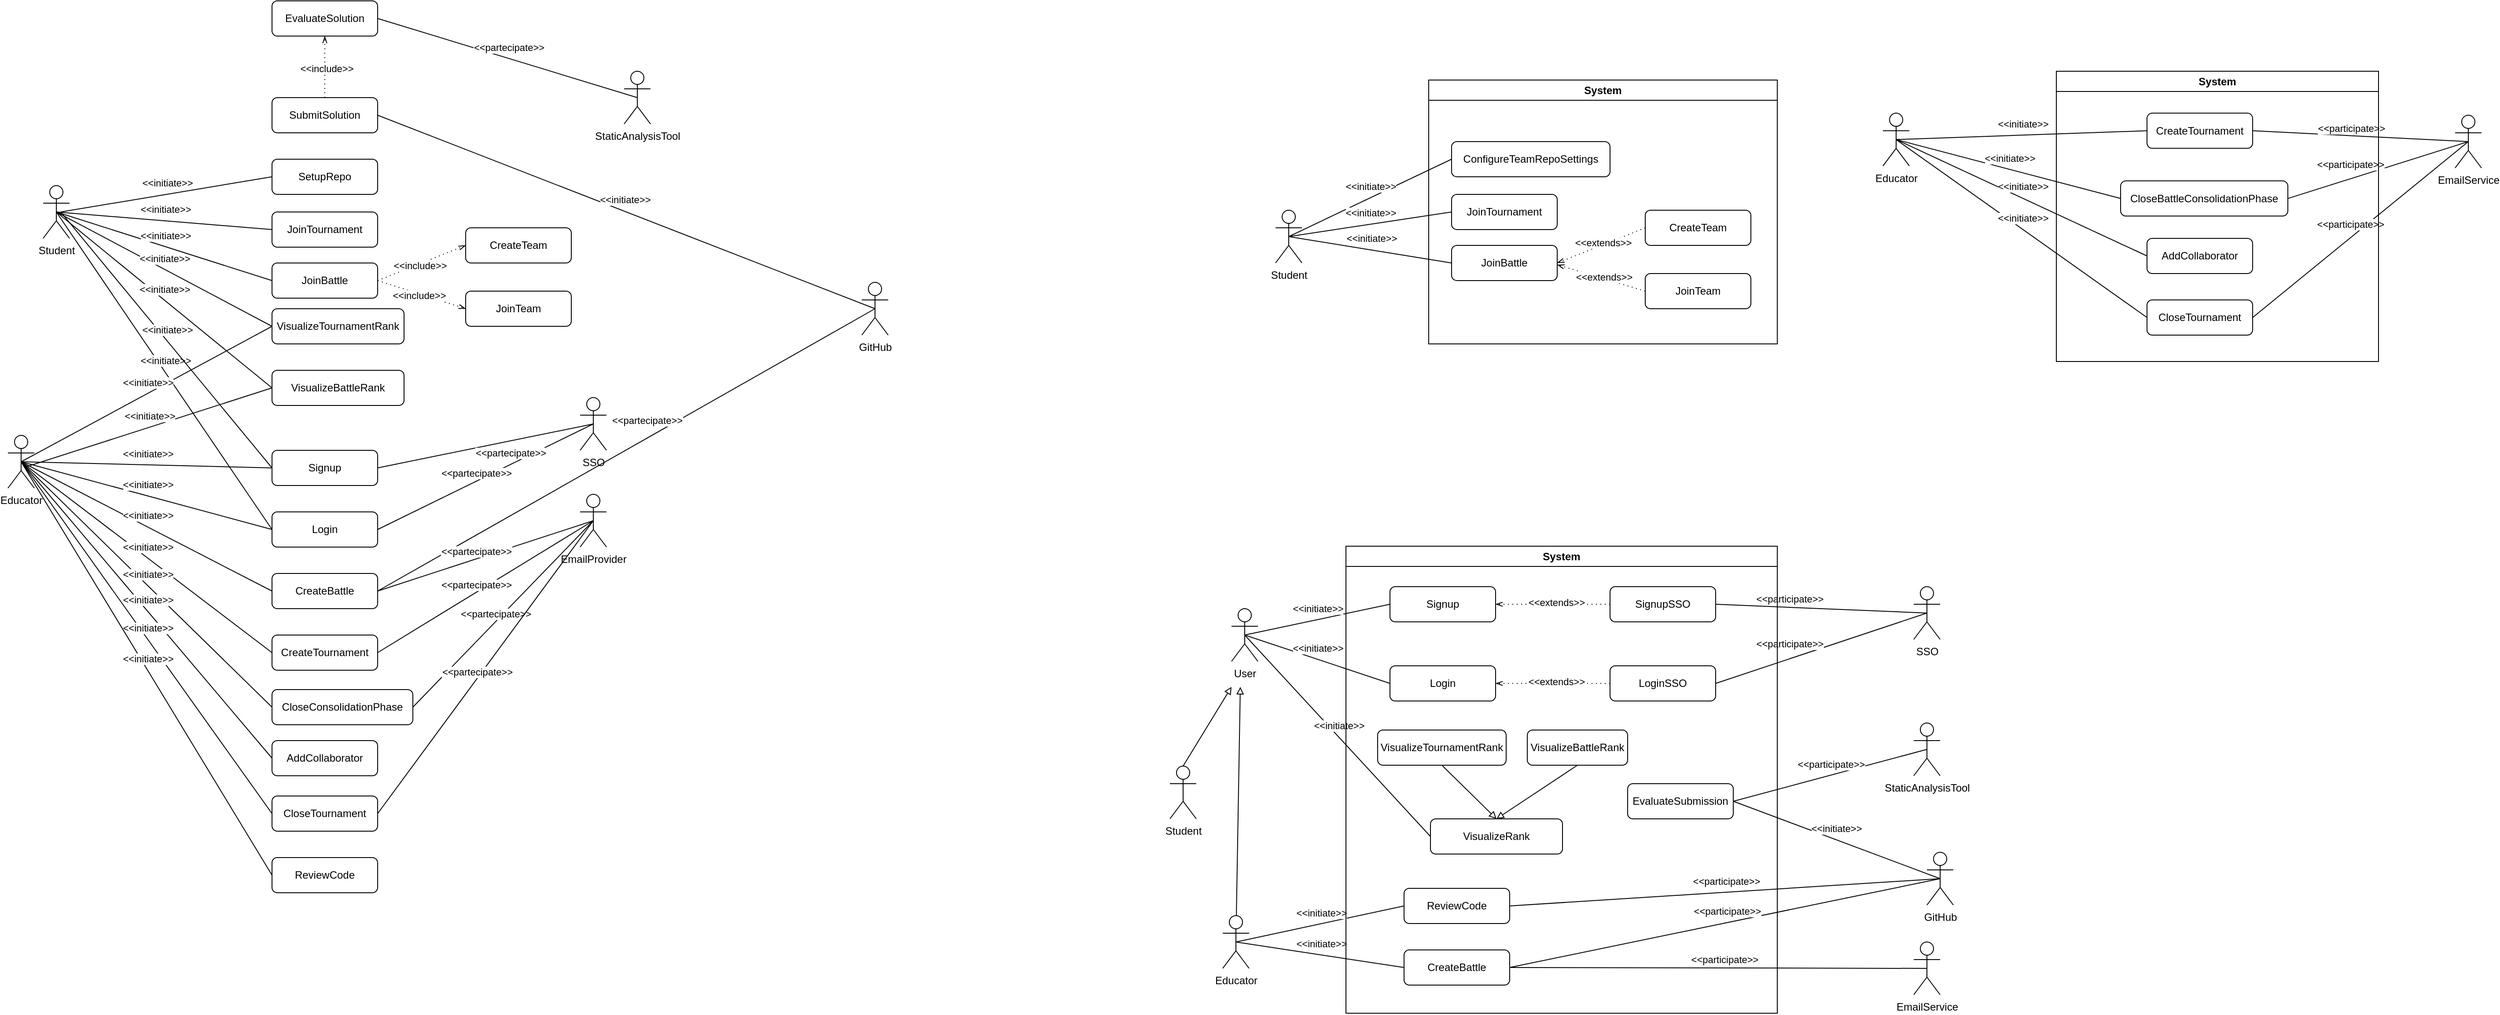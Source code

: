 <mxfile version="22.0.3" type="device">
  <diagram name="Pagina-1" id="O6z_qQVsr-AhyW7QLf9T">
    <mxGraphModel dx="1449" dy="769" grid="1" gridSize="10" guides="1" tooltips="1" connect="1" arrows="1" fold="1" page="1" pageScale="1" pageWidth="1654" pageHeight="2336" math="0" shadow="0">
      <root>
        <mxCell id="0" />
        <mxCell id="1" parent="0" />
        <mxCell id="rVPL7PVAZbZfCyDNaHfz-1" value="StaticAnalysisTool" style="shape=umlActor;verticalLabelPosition=bottom;verticalAlign=top;html=1;outlineConnect=0;" parent="1" vertex="1">
          <mxGeometry x="840" y="250" width="30" height="60" as="geometry" />
        </mxCell>
        <mxCell id="rVPL7PVAZbZfCyDNaHfz-2" value="Student" style="shape=umlActor;verticalLabelPosition=bottom;verticalAlign=top;html=1;outlineConnect=0;" parent="1" vertex="1">
          <mxGeometry x="180" y="380" width="30" height="60" as="geometry" />
        </mxCell>
        <mxCell id="rVPL7PVAZbZfCyDNaHfz-3" value="Educator" style="shape=umlActor;verticalLabelPosition=bottom;verticalAlign=top;html=1;outlineConnect=0;" parent="1" vertex="1">
          <mxGeometry x="140" y="664" width="30" height="60" as="geometry" />
        </mxCell>
        <mxCell id="rVPL7PVAZbZfCyDNaHfz-4" value="SSO" style="shape=umlActor;verticalLabelPosition=bottom;verticalAlign=top;html=1;outlineConnect=0;" parent="1" vertex="1">
          <mxGeometry x="790" y="621" width="30" height="60" as="geometry" />
        </mxCell>
        <mxCell id="rVPL7PVAZbZfCyDNaHfz-6" value="GitHub" style="shape=umlActor;verticalLabelPosition=bottom;verticalAlign=top;html=1;outlineConnect=0;" parent="1" vertex="1">
          <mxGeometry x="1110" y="490" width="30" height="60" as="geometry" />
        </mxCell>
        <mxCell id="rVPL7PVAZbZfCyDNaHfz-9" value="CreateBattle" style="rounded=1;whiteSpace=wrap;html=1;" parent="1" vertex="1">
          <mxGeometry x="440" y="821" width="120" height="40" as="geometry" />
        </mxCell>
        <mxCell id="rVPL7PVAZbZfCyDNaHfz-10" value="CreateTournament" style="rounded=1;whiteSpace=wrap;html=1;" parent="1" vertex="1">
          <mxGeometry x="440" y="891" width="120" height="40" as="geometry" />
        </mxCell>
        <mxCell id="rVPL7PVAZbZfCyDNaHfz-11" value="CloseConsolidationPhase" style="rounded=1;whiteSpace=wrap;html=1;" parent="1" vertex="1">
          <mxGeometry x="440" y="953" width="160" height="40" as="geometry" />
        </mxCell>
        <mxCell id="rVPL7PVAZbZfCyDNaHfz-12" value="CloseTournament" style="rounded=1;whiteSpace=wrap;html=1;" parent="1" vertex="1">
          <mxGeometry x="440" y="1074" width="120" height="40" as="geometry" />
        </mxCell>
        <mxCell id="rVPL7PVAZbZfCyDNaHfz-14" value="Login" style="rounded=1;whiteSpace=wrap;html=1;" parent="1" vertex="1">
          <mxGeometry x="440" y="751" width="120" height="40" as="geometry" />
        </mxCell>
        <mxCell id="rVPL7PVAZbZfCyDNaHfz-15" value="Signup" style="rounded=1;whiteSpace=wrap;html=1;" parent="1" vertex="1">
          <mxGeometry x="440" y="681" width="120" height="40" as="geometry" />
        </mxCell>
        <mxCell id="rVPL7PVAZbZfCyDNaHfz-16" value="SetupRepo" style="rounded=1;whiteSpace=wrap;html=1;" parent="1" vertex="1">
          <mxGeometry x="440" y="350" width="120" height="40" as="geometry" />
        </mxCell>
        <mxCell id="rVPL7PVAZbZfCyDNaHfz-17" value="ReviewCode" style="rounded=1;whiteSpace=wrap;html=1;" parent="1" vertex="1">
          <mxGeometry x="440" y="1144" width="120" height="40" as="geometry" />
        </mxCell>
        <mxCell id="rVPL7PVAZbZfCyDNaHfz-18" value="SubmitSolution" style="rounded=1;whiteSpace=wrap;html=1;" parent="1" vertex="1">
          <mxGeometry x="440" y="280" width="120" height="40" as="geometry" />
        </mxCell>
        <mxCell id="rVPL7PVAZbZfCyDNaHfz-19" value="VisualizeTournamentRank" style="rounded=1;whiteSpace=wrap;html=1;" parent="1" vertex="1">
          <mxGeometry x="440" y="520" width="150" height="40" as="geometry" />
        </mxCell>
        <mxCell id="rVPL7PVAZbZfCyDNaHfz-20" value="EvaluateSolution" style="rounded=1;whiteSpace=wrap;html=1;" parent="1" vertex="1">
          <mxGeometry x="440" y="170" width="120" height="40" as="geometry" />
        </mxCell>
        <mxCell id="rVPL7PVAZbZfCyDNaHfz-21" value="AddCollaborator" style="rounded=1;whiteSpace=wrap;html=1;" parent="1" vertex="1">
          <mxGeometry x="440" y="1011" width="120" height="40" as="geometry" />
        </mxCell>
        <mxCell id="rVPL7PVAZbZfCyDNaHfz-22" value="JoinTournament" style="rounded=1;whiteSpace=wrap;html=1;" parent="1" vertex="1">
          <mxGeometry x="440" y="410" width="120" height="40" as="geometry" />
        </mxCell>
        <mxCell id="rVPL7PVAZbZfCyDNaHfz-23" value="JoinBattle" style="rounded=1;whiteSpace=wrap;html=1;" parent="1" vertex="1">
          <mxGeometry x="440" y="468" width="120" height="40" as="geometry" />
        </mxCell>
        <mxCell id="rVPL7PVAZbZfCyDNaHfz-34" value="" style="fontSize=12;html=1;endFill=0;startFill=0;endSize=6;startSize=6;dashed=1;dashPattern=1 4;endArrow=openThin;startArrow=none;rounded=0;entryX=0.5;entryY=1;entryDx=0;entryDy=0;exitX=0.5;exitY=0;exitDx=0;exitDy=0;" parent="1" source="rVPL7PVAZbZfCyDNaHfz-18" target="rVPL7PVAZbZfCyDNaHfz-20" edge="1">
          <mxGeometry width="160" relative="1" as="geometry">
            <mxPoint x="680" y="410" as="sourcePoint" />
            <mxPoint x="910" y="451" as="targetPoint" />
          </mxGeometry>
        </mxCell>
        <mxCell id="rVPL7PVAZbZfCyDNaHfz-79" value="&amp;lt;&amp;lt;include&amp;gt;&amp;gt;" style="edgeLabel;html=1;align=center;verticalAlign=middle;resizable=0;points=[];" parent="rVPL7PVAZbZfCyDNaHfz-34" vertex="1" connectable="0">
          <mxGeometry x="-0.053" y="-2" relative="1" as="geometry">
            <mxPoint as="offset" />
          </mxGeometry>
        </mxCell>
        <mxCell id="rVPL7PVAZbZfCyDNaHfz-36" value="" style="endArrow=none;html=1;rounded=0;exitX=1;exitY=0.5;exitDx=0;exitDy=0;entryX=0.5;entryY=0.5;entryDx=0;entryDy=0;entryPerimeter=0;" parent="1" source="rVPL7PVAZbZfCyDNaHfz-14" target="rVPL7PVAZbZfCyDNaHfz-4" edge="1">
          <mxGeometry width="50" height="50" relative="1" as="geometry">
            <mxPoint x="740" y="730" as="sourcePoint" />
            <mxPoint x="790" y="680" as="targetPoint" />
          </mxGeometry>
        </mxCell>
        <mxCell id="rVPL7PVAZbZfCyDNaHfz-38" value="&amp;lt;&amp;lt;partecipate&amp;gt;&amp;gt;" style="edgeLabel;html=1;align=center;verticalAlign=middle;resizable=0;points=[];" parent="rVPL7PVAZbZfCyDNaHfz-36" vertex="1" connectable="0">
          <mxGeometry x="-0.087" y="-1" relative="1" as="geometry">
            <mxPoint y="-10" as="offset" />
          </mxGeometry>
        </mxCell>
        <mxCell id="rVPL7PVAZbZfCyDNaHfz-40" value="" style="endArrow=none;html=1;rounded=0;exitX=0.5;exitY=0.5;exitDx=0;exitDy=0;exitPerimeter=0;entryX=0;entryY=0.5;entryDx=0;entryDy=0;" parent="1" source="rVPL7PVAZbZfCyDNaHfz-3" target="rVPL7PVAZbZfCyDNaHfz-14" edge="1">
          <mxGeometry width="50" height="50" relative="1" as="geometry">
            <mxPoint x="420" y="620" as="sourcePoint" />
            <mxPoint x="470" y="570" as="targetPoint" />
          </mxGeometry>
        </mxCell>
        <mxCell id="rVPL7PVAZbZfCyDNaHfz-41" value="&amp;lt;&amp;lt;initiate&amp;gt;&amp;gt;" style="edgeLabel;html=1;align=center;verticalAlign=middle;resizable=0;points=[];" parent="rVPL7PVAZbZfCyDNaHfz-40" vertex="1" connectable="0">
          <mxGeometry x="0.007" relative="1" as="geometry">
            <mxPoint y="-13" as="offset" />
          </mxGeometry>
        </mxCell>
        <mxCell id="rVPL7PVAZbZfCyDNaHfz-42" value="" style="endArrow=none;html=1;rounded=0;exitX=0.5;exitY=0.5;exitDx=0;exitDy=0;exitPerimeter=0;entryX=0;entryY=0.5;entryDx=0;entryDy=0;" parent="1" source="rVPL7PVAZbZfCyDNaHfz-2" target="rVPL7PVAZbZfCyDNaHfz-14" edge="1">
          <mxGeometry width="50" height="50" relative="1" as="geometry">
            <mxPoint x="205" y="600" as="sourcePoint" />
            <mxPoint x="450" y="634" as="targetPoint" />
          </mxGeometry>
        </mxCell>
        <mxCell id="rVPL7PVAZbZfCyDNaHfz-43" value="&amp;lt;&amp;lt;initiate&amp;gt;&amp;gt;" style="edgeLabel;html=1;align=center;verticalAlign=middle;resizable=0;points=[];" parent="rVPL7PVAZbZfCyDNaHfz-42" vertex="1" connectable="0">
          <mxGeometry x="0.007" relative="1" as="geometry">
            <mxPoint y="-13" as="offset" />
          </mxGeometry>
        </mxCell>
        <mxCell id="rVPL7PVAZbZfCyDNaHfz-44" value="" style="endArrow=none;html=1;rounded=0;entryX=0;entryY=0.5;entryDx=0;entryDy=0;" parent="1" target="rVPL7PVAZbZfCyDNaHfz-15" edge="1">
          <mxGeometry width="50" height="50" relative="1" as="geometry">
            <mxPoint x="200" y="410" as="sourcePoint" />
            <mxPoint x="585" y="454" as="targetPoint" />
          </mxGeometry>
        </mxCell>
        <mxCell id="rVPL7PVAZbZfCyDNaHfz-45" value="&amp;lt;&amp;lt;initiate&amp;gt;&amp;gt;" style="edgeLabel;html=1;align=center;verticalAlign=middle;resizable=0;points=[];" parent="rVPL7PVAZbZfCyDNaHfz-44" vertex="1" connectable="0">
          <mxGeometry x="0.007" relative="1" as="geometry">
            <mxPoint y="-13" as="offset" />
          </mxGeometry>
        </mxCell>
        <mxCell id="rVPL7PVAZbZfCyDNaHfz-46" value="" style="endArrow=none;html=1;rounded=0;entryX=0;entryY=0.5;entryDx=0;entryDy=0;exitX=0.5;exitY=0.5;exitDx=0;exitDy=0;exitPerimeter=0;" parent="1" source="rVPL7PVAZbZfCyDNaHfz-3" target="rVPL7PVAZbZfCyDNaHfz-15" edge="1">
          <mxGeometry width="50" height="50" relative="1" as="geometry">
            <mxPoint x="310" y="650" as="sourcePoint" />
            <mxPoint x="555" y="684" as="targetPoint" />
          </mxGeometry>
        </mxCell>
        <mxCell id="rVPL7PVAZbZfCyDNaHfz-47" value="&amp;lt;&amp;lt;initiate&amp;gt;&amp;gt;" style="edgeLabel;html=1;align=center;verticalAlign=middle;resizable=0;points=[];" parent="rVPL7PVAZbZfCyDNaHfz-46" vertex="1" connectable="0">
          <mxGeometry x="0.007" relative="1" as="geometry">
            <mxPoint y="-13" as="offset" />
          </mxGeometry>
        </mxCell>
        <mxCell id="rVPL7PVAZbZfCyDNaHfz-48" value="" style="endArrow=none;html=1;rounded=0;exitX=1;exitY=0.5;exitDx=0;exitDy=0;entryX=0.5;entryY=0.5;entryDx=0;entryDy=0;entryPerimeter=0;" parent="1" source="rVPL7PVAZbZfCyDNaHfz-15" target="rVPL7PVAZbZfCyDNaHfz-4" edge="1">
          <mxGeometry width="50" height="50" relative="1" as="geometry">
            <mxPoint x="680" y="660" as="sourcePoint" />
            <mxPoint x="1050" y="660" as="targetPoint" />
          </mxGeometry>
        </mxCell>
        <mxCell id="rVPL7PVAZbZfCyDNaHfz-49" value="&amp;lt;&amp;lt;partecipate&amp;gt;&amp;gt;" style="edgeLabel;html=1;align=center;verticalAlign=middle;resizable=0;points=[];" parent="rVPL7PVAZbZfCyDNaHfz-48" vertex="1" connectable="0">
          <mxGeometry x="-0.087" y="-1" relative="1" as="geometry">
            <mxPoint x="39" y="5" as="offset" />
          </mxGeometry>
        </mxCell>
        <mxCell id="rVPL7PVAZbZfCyDNaHfz-50" value="" style="endArrow=none;html=1;rounded=0;entryX=0;entryY=0.5;entryDx=0;entryDy=0;" parent="1" target="rVPL7PVAZbZfCyDNaHfz-16" edge="1">
          <mxGeometry width="50" height="50" relative="1" as="geometry">
            <mxPoint x="200" y="410" as="sourcePoint" />
            <mxPoint x="520" y="544" as="targetPoint" />
          </mxGeometry>
        </mxCell>
        <mxCell id="rVPL7PVAZbZfCyDNaHfz-51" value="&amp;lt;&amp;lt;initiate&amp;gt;&amp;gt;" style="edgeLabel;html=1;align=center;verticalAlign=middle;resizable=0;points=[];" parent="rVPL7PVAZbZfCyDNaHfz-50" vertex="1" connectable="0">
          <mxGeometry x="0.007" relative="1" as="geometry">
            <mxPoint y="-13" as="offset" />
          </mxGeometry>
        </mxCell>
        <mxCell id="rVPL7PVAZbZfCyDNaHfz-56" value="" style="endArrow=none;html=1;rounded=0;entryX=0;entryY=0.5;entryDx=0;entryDy=0;exitX=0.5;exitY=0.5;exitDx=0;exitDy=0;exitPerimeter=0;" parent="1" source="rVPL7PVAZbZfCyDNaHfz-2" target="rVPL7PVAZbZfCyDNaHfz-19" edge="1">
          <mxGeometry width="50" height="50" relative="1" as="geometry">
            <mxPoint x="260" y="320" as="sourcePoint" />
            <mxPoint x="500" y="280" as="targetPoint" />
          </mxGeometry>
        </mxCell>
        <mxCell id="rVPL7PVAZbZfCyDNaHfz-57" value="&amp;lt;&amp;lt;initiate&amp;gt;&amp;gt;" style="edgeLabel;html=1;align=center;verticalAlign=middle;resizable=0;points=[];" parent="rVPL7PVAZbZfCyDNaHfz-56" vertex="1" connectable="0">
          <mxGeometry x="0.007" relative="1" as="geometry">
            <mxPoint y="-13" as="offset" />
          </mxGeometry>
        </mxCell>
        <mxCell id="rVPL7PVAZbZfCyDNaHfz-58" value="" style="endArrow=none;html=1;rounded=0;entryX=0;entryY=0.5;entryDx=0;entryDy=0;exitX=0.5;exitY=0.5;exitDx=0;exitDy=0;exitPerimeter=0;" parent="1" source="rVPL7PVAZbZfCyDNaHfz-2" target="rVPL7PVAZbZfCyDNaHfz-22" edge="1">
          <mxGeometry width="50" height="50" relative="1" as="geometry">
            <mxPoint x="320" y="430" as="sourcePoint" />
            <mxPoint x="560" y="390" as="targetPoint" />
          </mxGeometry>
        </mxCell>
        <mxCell id="rVPL7PVAZbZfCyDNaHfz-59" value="&amp;lt;&amp;lt;initiate&amp;gt;&amp;gt;" style="edgeLabel;html=1;align=center;verticalAlign=middle;resizable=0;points=[];" parent="rVPL7PVAZbZfCyDNaHfz-58" vertex="1" connectable="0">
          <mxGeometry x="0.007" relative="1" as="geometry">
            <mxPoint y="-13" as="offset" />
          </mxGeometry>
        </mxCell>
        <mxCell id="rVPL7PVAZbZfCyDNaHfz-60" value="" style="endArrow=none;html=1;rounded=0;entryX=0;entryY=0.5;entryDx=0;entryDy=0;exitX=0.5;exitY=0.5;exitDx=0;exitDy=0;exitPerimeter=0;" parent="1" source="rVPL7PVAZbZfCyDNaHfz-2" target="rVPL7PVAZbZfCyDNaHfz-23" edge="1">
          <mxGeometry width="50" height="50" relative="1" as="geometry">
            <mxPoint x="370" y="450" as="sourcePoint" />
            <mxPoint x="610" y="410" as="targetPoint" />
          </mxGeometry>
        </mxCell>
        <mxCell id="rVPL7PVAZbZfCyDNaHfz-61" value="&amp;lt;&amp;lt;initiate&amp;gt;&amp;gt;" style="edgeLabel;html=1;align=center;verticalAlign=middle;resizable=0;points=[];" parent="rVPL7PVAZbZfCyDNaHfz-60" vertex="1" connectable="0">
          <mxGeometry x="0.007" relative="1" as="geometry">
            <mxPoint y="-13" as="offset" />
          </mxGeometry>
        </mxCell>
        <mxCell id="rVPL7PVAZbZfCyDNaHfz-62" value="" style="endArrow=none;html=1;rounded=0;exitX=0.5;exitY=0.5;exitDx=0;exitDy=0;exitPerimeter=0;entryX=0;entryY=0.5;entryDx=0;entryDy=0;" parent="1" source="rVPL7PVAZbZfCyDNaHfz-3" target="rVPL7PVAZbZfCyDNaHfz-9" edge="1">
          <mxGeometry width="50" height="50" relative="1" as="geometry">
            <mxPoint x="270" y="660" as="sourcePoint" />
            <mxPoint x="515" y="694" as="targetPoint" />
          </mxGeometry>
        </mxCell>
        <mxCell id="rVPL7PVAZbZfCyDNaHfz-63" value="&amp;lt;&amp;lt;initiate&amp;gt;&amp;gt;" style="edgeLabel;html=1;align=center;verticalAlign=middle;resizable=0;points=[];" parent="rVPL7PVAZbZfCyDNaHfz-62" vertex="1" connectable="0">
          <mxGeometry x="0.007" relative="1" as="geometry">
            <mxPoint y="-13" as="offset" />
          </mxGeometry>
        </mxCell>
        <mxCell id="rVPL7PVAZbZfCyDNaHfz-64" value="" style="endArrow=none;html=1;rounded=0;exitX=1;exitY=0.5;exitDx=0;exitDy=0;entryX=0.5;entryY=0.5;entryDx=0;entryDy=0;entryPerimeter=0;" parent="1" source="rVPL7PVAZbZfCyDNaHfz-9" target="rVPL7PVAZbZfCyDNaHfz-6" edge="1">
          <mxGeometry width="50" height="50" relative="1" as="geometry">
            <mxPoint x="730" y="360" as="sourcePoint" />
            <mxPoint x="975" y="394" as="targetPoint" />
          </mxGeometry>
        </mxCell>
        <mxCell id="rVPL7PVAZbZfCyDNaHfz-65" value="&amp;lt;&amp;lt;partecipate&amp;gt;&amp;gt;" style="edgeLabel;html=1;align=center;verticalAlign=middle;resizable=0;points=[];" parent="rVPL7PVAZbZfCyDNaHfz-64" vertex="1" connectable="0">
          <mxGeometry x="0.007" relative="1" as="geometry">
            <mxPoint x="21" y="-33" as="offset" />
          </mxGeometry>
        </mxCell>
        <mxCell id="rVPL7PVAZbZfCyDNaHfz-66" value="" style="endArrow=none;html=1;rounded=0;exitX=1;exitY=0.5;exitDx=0;exitDy=0;entryX=0.5;entryY=0.5;entryDx=0;entryDy=0;entryPerimeter=0;" parent="1" source="rVPL7PVAZbZfCyDNaHfz-20" target="rVPL7PVAZbZfCyDNaHfz-1" edge="1">
          <mxGeometry width="50" height="50" relative="1" as="geometry">
            <mxPoint x="790" y="440" as="sourcePoint" />
            <mxPoint x="1035" y="474" as="targetPoint" />
          </mxGeometry>
        </mxCell>
        <mxCell id="rVPL7PVAZbZfCyDNaHfz-67" value="&amp;lt;&amp;lt;partecipate&amp;gt;&amp;gt;" style="edgeLabel;html=1;align=center;verticalAlign=middle;resizable=0;points=[];" parent="rVPL7PVAZbZfCyDNaHfz-66" vertex="1" connectable="0">
          <mxGeometry x="0.007" relative="1" as="geometry">
            <mxPoint y="-13" as="offset" />
          </mxGeometry>
        </mxCell>
        <mxCell id="rVPL7PVAZbZfCyDNaHfz-68" value="" style="endArrow=none;html=1;rounded=0;exitX=0.5;exitY=0.5;exitDx=0;exitDy=0;exitPerimeter=0;entryX=0;entryY=0.5;entryDx=0;entryDy=0;" parent="1" source="rVPL7PVAZbZfCyDNaHfz-3" target="rVPL7PVAZbZfCyDNaHfz-10" edge="1">
          <mxGeometry width="50" height="50" relative="1" as="geometry">
            <mxPoint x="280" y="670" as="sourcePoint" />
            <mxPoint x="525" y="774" as="targetPoint" />
          </mxGeometry>
        </mxCell>
        <mxCell id="rVPL7PVAZbZfCyDNaHfz-69" value="&amp;lt;&amp;lt;initiate&amp;gt;&amp;gt;" style="edgeLabel;html=1;align=center;verticalAlign=middle;resizable=0;points=[];" parent="rVPL7PVAZbZfCyDNaHfz-68" vertex="1" connectable="0">
          <mxGeometry x="0.007" relative="1" as="geometry">
            <mxPoint y="-13" as="offset" />
          </mxGeometry>
        </mxCell>
        <mxCell id="rVPL7PVAZbZfCyDNaHfz-70" value="" style="endArrow=none;html=1;rounded=0;exitX=0.5;exitY=0.5;exitDx=0;exitDy=0;exitPerimeter=0;entryX=0;entryY=0.5;entryDx=0;entryDy=0;" parent="1" source="rVPL7PVAZbZfCyDNaHfz-3" target="rVPL7PVAZbZfCyDNaHfz-11" edge="1">
          <mxGeometry width="50" height="50" relative="1" as="geometry">
            <mxPoint x="320" y="720" as="sourcePoint" />
            <mxPoint x="565" y="894" as="targetPoint" />
          </mxGeometry>
        </mxCell>
        <mxCell id="rVPL7PVAZbZfCyDNaHfz-71" value="&amp;lt;&amp;lt;initiate&amp;gt;&amp;gt;" style="edgeLabel;html=1;align=center;verticalAlign=middle;resizable=0;points=[];" parent="rVPL7PVAZbZfCyDNaHfz-70" vertex="1" connectable="0">
          <mxGeometry x="0.007" relative="1" as="geometry">
            <mxPoint y="-13" as="offset" />
          </mxGeometry>
        </mxCell>
        <mxCell id="rVPL7PVAZbZfCyDNaHfz-72" value="" style="endArrow=none;html=1;rounded=0;exitX=0.5;exitY=0.5;exitDx=0;exitDy=0;exitPerimeter=0;entryX=0;entryY=0.5;entryDx=0;entryDy=0;" parent="1" source="rVPL7PVAZbZfCyDNaHfz-3" target="rVPL7PVAZbZfCyDNaHfz-21" edge="1">
          <mxGeometry width="50" height="50" relative="1" as="geometry">
            <mxPoint x="290" y="790" as="sourcePoint" />
            <mxPoint x="535" y="964" as="targetPoint" />
          </mxGeometry>
        </mxCell>
        <mxCell id="rVPL7PVAZbZfCyDNaHfz-73" value="&amp;lt;&amp;lt;initiate&amp;gt;&amp;gt;" style="edgeLabel;html=1;align=center;verticalAlign=middle;resizable=0;points=[];" parent="rVPL7PVAZbZfCyDNaHfz-72" vertex="1" connectable="0">
          <mxGeometry x="0.007" relative="1" as="geometry">
            <mxPoint y="-13" as="offset" />
          </mxGeometry>
        </mxCell>
        <mxCell id="rVPL7PVAZbZfCyDNaHfz-74" value="" style="endArrow=none;html=1;rounded=0;exitX=0.5;exitY=0.5;exitDx=0;exitDy=0;exitPerimeter=0;entryX=0;entryY=0.5;entryDx=0;entryDy=0;" parent="1" source="rVPL7PVAZbZfCyDNaHfz-3" target="rVPL7PVAZbZfCyDNaHfz-12" edge="1">
          <mxGeometry width="50" height="50" relative="1" as="geometry">
            <mxPoint x="280" y="780" as="sourcePoint" />
            <mxPoint x="525" y="1074" as="targetPoint" />
          </mxGeometry>
        </mxCell>
        <mxCell id="rVPL7PVAZbZfCyDNaHfz-75" value="&amp;lt;&amp;lt;initiate&amp;gt;&amp;gt;" style="edgeLabel;html=1;align=center;verticalAlign=middle;resizable=0;points=[];" parent="rVPL7PVAZbZfCyDNaHfz-74" vertex="1" connectable="0">
          <mxGeometry x="0.007" relative="1" as="geometry">
            <mxPoint y="-13" as="offset" />
          </mxGeometry>
        </mxCell>
        <mxCell id="rVPL7PVAZbZfCyDNaHfz-76" value="" style="endArrow=none;html=1;rounded=0;exitX=0.5;exitY=0.5;exitDx=0;exitDy=0;exitPerimeter=0;entryX=0;entryY=0.5;entryDx=0;entryDy=0;" parent="1" source="rVPL7PVAZbZfCyDNaHfz-3" target="rVPL7PVAZbZfCyDNaHfz-17" edge="1">
          <mxGeometry width="50" height="50" relative="1" as="geometry">
            <mxPoint x="270" y="890" as="sourcePoint" />
            <mxPoint x="515" y="1247" as="targetPoint" />
          </mxGeometry>
        </mxCell>
        <mxCell id="rVPL7PVAZbZfCyDNaHfz-77" value="&amp;lt;&amp;lt;initiate&amp;gt;&amp;gt;" style="edgeLabel;html=1;align=center;verticalAlign=middle;resizable=0;points=[];" parent="rVPL7PVAZbZfCyDNaHfz-76" vertex="1" connectable="0">
          <mxGeometry x="0.007" relative="1" as="geometry">
            <mxPoint y="-13" as="offset" />
          </mxGeometry>
        </mxCell>
        <mxCell id="rVPL7PVAZbZfCyDNaHfz-81" value="" style="endArrow=none;html=1;rounded=0;exitX=0.5;exitY=0.5;exitDx=0;exitDy=0;exitPerimeter=0;entryX=1;entryY=0.5;entryDx=0;entryDy=0;" parent="1" source="rVPL7PVAZbZfCyDNaHfz-6" target="rVPL7PVAZbZfCyDNaHfz-18" edge="1">
          <mxGeometry width="50" height="50" relative="1" as="geometry">
            <mxPoint x="970" y="390" as="sourcePoint" />
            <mxPoint x="1215" y="747" as="targetPoint" />
          </mxGeometry>
        </mxCell>
        <mxCell id="rVPL7PVAZbZfCyDNaHfz-82" value="&amp;lt;&amp;lt;initiate&amp;gt;&amp;gt;" style="edgeLabel;html=1;align=center;verticalAlign=middle;resizable=0;points=[];" parent="rVPL7PVAZbZfCyDNaHfz-81" vertex="1" connectable="0">
          <mxGeometry x="0.007" relative="1" as="geometry">
            <mxPoint y="-13" as="offset" />
          </mxGeometry>
        </mxCell>
        <mxCell id="rVPL7PVAZbZfCyDNaHfz-83" value="" style="endArrow=none;html=1;rounded=0;entryX=0;entryY=0.5;entryDx=0;entryDy=0;exitX=0.5;exitY=0.5;exitDx=0;exitDy=0;exitPerimeter=0;" parent="1" source="rVPL7PVAZbZfCyDNaHfz-3" target="rVPL7PVAZbZfCyDNaHfz-19" edge="1">
          <mxGeometry width="50" height="50" relative="1" as="geometry">
            <mxPoint x="200" y="540" as="sourcePoint" />
            <mxPoint x="445" y="360" as="targetPoint" />
          </mxGeometry>
        </mxCell>
        <mxCell id="rVPL7PVAZbZfCyDNaHfz-84" value="&amp;lt;&amp;lt;initiate&amp;gt;&amp;gt;" style="edgeLabel;html=1;align=center;verticalAlign=middle;resizable=0;points=[];" parent="rVPL7PVAZbZfCyDNaHfz-83" vertex="1" connectable="0">
          <mxGeometry x="0.007" relative="1" as="geometry">
            <mxPoint y="-13" as="offset" />
          </mxGeometry>
        </mxCell>
        <mxCell id="rVPL7PVAZbZfCyDNaHfz-86" value="EmailProvider" style="shape=umlActor;verticalLabelPosition=bottom;verticalAlign=top;html=1;outlineConnect=0;" parent="1" vertex="1">
          <mxGeometry x="790" y="731" width="30" height="60" as="geometry" />
        </mxCell>
        <mxCell id="rVPL7PVAZbZfCyDNaHfz-89" value="" style="endArrow=none;html=1;rounded=0;exitX=1;exitY=0.5;exitDx=0;exitDy=0;entryX=0.5;entryY=0.5;entryDx=0;entryDy=0;entryPerimeter=0;" parent="1" source="rVPL7PVAZbZfCyDNaHfz-9" target="rVPL7PVAZbZfCyDNaHfz-86" edge="1">
          <mxGeometry width="50" height="50" relative="1" as="geometry">
            <mxPoint x="710" y="750" as="sourcePoint" />
            <mxPoint x="962" y="779" as="targetPoint" />
          </mxGeometry>
        </mxCell>
        <mxCell id="rVPL7PVAZbZfCyDNaHfz-90" value="&amp;lt;&amp;lt;partecipate&amp;gt;&amp;gt;" style="edgeLabel;html=1;align=center;verticalAlign=middle;resizable=0;points=[];" parent="rVPL7PVAZbZfCyDNaHfz-89" vertex="1" connectable="0">
          <mxGeometry x="-0.087" y="-1" relative="1" as="geometry">
            <mxPoint y="-10" as="offset" />
          </mxGeometry>
        </mxCell>
        <mxCell id="rVPL7PVAZbZfCyDNaHfz-91" value="" style="endArrow=none;html=1;rounded=0;exitX=1;exitY=0.5;exitDx=0;exitDy=0;entryX=0.5;entryY=0.5;entryDx=0;entryDy=0;entryPerimeter=0;" parent="1" source="rVPL7PVAZbZfCyDNaHfz-10" target="rVPL7PVAZbZfCyDNaHfz-86" edge="1">
          <mxGeometry width="50" height="50" relative="1" as="geometry">
            <mxPoint x="670" y="820" as="sourcePoint" />
            <mxPoint x="922" y="849" as="targetPoint" />
          </mxGeometry>
        </mxCell>
        <mxCell id="rVPL7PVAZbZfCyDNaHfz-92" value="&amp;lt;&amp;lt;partecipate&amp;gt;&amp;gt;" style="edgeLabel;html=1;align=center;verticalAlign=middle;resizable=0;points=[];" parent="rVPL7PVAZbZfCyDNaHfz-91" vertex="1" connectable="0">
          <mxGeometry x="-0.087" y="-1" relative="1" as="geometry">
            <mxPoint y="-10" as="offset" />
          </mxGeometry>
        </mxCell>
        <mxCell id="rVPL7PVAZbZfCyDNaHfz-93" value="" style="endArrow=none;html=1;rounded=0;exitX=1;exitY=0.5;exitDx=0;exitDy=0;entryX=0.5;entryY=0.5;entryDx=0;entryDy=0;entryPerimeter=0;" parent="1" source="rVPL7PVAZbZfCyDNaHfz-11" target="rVPL7PVAZbZfCyDNaHfz-86" edge="1">
          <mxGeometry width="50" height="50" relative="1" as="geometry">
            <mxPoint x="660" y="840" as="sourcePoint" />
            <mxPoint x="905" y="790" as="targetPoint" />
          </mxGeometry>
        </mxCell>
        <mxCell id="rVPL7PVAZbZfCyDNaHfz-94" value="&amp;lt;&amp;lt;partecipate&amp;gt;&amp;gt;" style="edgeLabel;html=1;align=center;verticalAlign=middle;resizable=0;points=[];" parent="rVPL7PVAZbZfCyDNaHfz-93" vertex="1" connectable="0">
          <mxGeometry x="-0.087" y="-1" relative="1" as="geometry">
            <mxPoint y="-10" as="offset" />
          </mxGeometry>
        </mxCell>
        <mxCell id="rVPL7PVAZbZfCyDNaHfz-95" value="" style="endArrow=none;html=1;rounded=0;exitX=1;exitY=0.5;exitDx=0;exitDy=0;entryX=0.5;entryY=0.5;entryDx=0;entryDy=0;entryPerimeter=0;" parent="1" source="rVPL7PVAZbZfCyDNaHfz-12" target="rVPL7PVAZbZfCyDNaHfz-86" edge="1">
          <mxGeometry width="50" height="50" relative="1" as="geometry">
            <mxPoint x="660" y="910" as="sourcePoint" />
            <mxPoint x="905" y="860" as="targetPoint" />
          </mxGeometry>
        </mxCell>
        <mxCell id="rVPL7PVAZbZfCyDNaHfz-96" value="&amp;lt;&amp;lt;partecipate&amp;gt;&amp;gt;" style="edgeLabel;html=1;align=center;verticalAlign=middle;resizable=0;points=[];" parent="rVPL7PVAZbZfCyDNaHfz-95" vertex="1" connectable="0">
          <mxGeometry x="-0.087" y="-1" relative="1" as="geometry">
            <mxPoint y="-10" as="offset" />
          </mxGeometry>
        </mxCell>
        <mxCell id="PyNmNO64CMn-PJXGECaU-3" value="CreateTeam" style="rounded=1;whiteSpace=wrap;html=1;" parent="1" vertex="1">
          <mxGeometry x="660" y="428" width="120" height="40" as="geometry" />
        </mxCell>
        <mxCell id="PyNmNO64CMn-PJXGECaU-4" value="JoinTeam" style="rounded=1;whiteSpace=wrap;html=1;" parent="1" vertex="1">
          <mxGeometry x="660" y="500" width="120" height="40" as="geometry" />
        </mxCell>
        <mxCell id="PyNmNO64CMn-PJXGECaU-7" value="" style="fontSize=12;html=1;endFill=0;startFill=0;endSize=6;startSize=6;dashed=1;dashPattern=1 4;endArrow=openThin;startArrow=none;rounded=0;entryX=0;entryY=0.5;entryDx=0;entryDy=0;exitX=1;exitY=0.5;exitDx=0;exitDy=0;" parent="1" source="rVPL7PVAZbZfCyDNaHfz-23" target="PyNmNO64CMn-PJXGECaU-3" edge="1">
          <mxGeometry width="160" relative="1" as="geometry">
            <mxPoint x="630" y="390" as="sourcePoint" />
            <mxPoint x="630" y="320" as="targetPoint" />
          </mxGeometry>
        </mxCell>
        <mxCell id="PyNmNO64CMn-PJXGECaU-8" value="&amp;lt;&amp;lt;include&amp;gt;&amp;gt;" style="edgeLabel;html=1;align=center;verticalAlign=middle;resizable=0;points=[];" parent="PyNmNO64CMn-PJXGECaU-7" vertex="1" connectable="0">
          <mxGeometry x="-0.053" y="-2" relative="1" as="geometry">
            <mxPoint as="offset" />
          </mxGeometry>
        </mxCell>
        <mxCell id="PyNmNO64CMn-PJXGECaU-9" value="" style="fontSize=12;html=1;endFill=0;startFill=0;endSize=6;startSize=6;dashed=1;dashPattern=1 4;endArrow=openThin;startArrow=none;rounded=0;entryX=0;entryY=0.5;entryDx=0;entryDy=0;exitX=1;exitY=0.5;exitDx=0;exitDy=0;" parent="1" source="rVPL7PVAZbZfCyDNaHfz-23" target="PyNmNO64CMn-PJXGECaU-4" edge="1">
          <mxGeometry width="160" relative="1" as="geometry">
            <mxPoint x="630" y="500" as="sourcePoint" />
            <mxPoint x="630" y="430" as="targetPoint" />
          </mxGeometry>
        </mxCell>
        <mxCell id="PyNmNO64CMn-PJXGECaU-10" value="&amp;lt;&amp;lt;include&amp;gt;&amp;gt;" style="edgeLabel;html=1;align=center;verticalAlign=middle;resizable=0;points=[];" parent="PyNmNO64CMn-PJXGECaU-9" vertex="1" connectable="0">
          <mxGeometry x="-0.053" y="-2" relative="1" as="geometry">
            <mxPoint as="offset" />
          </mxGeometry>
        </mxCell>
        <mxCell id="PyNmNO64CMn-PJXGECaU-11" value="VisualizeBattleRank" style="rounded=1;whiteSpace=wrap;html=1;" parent="1" vertex="1">
          <mxGeometry x="440" y="590" width="150" height="40" as="geometry" />
        </mxCell>
        <mxCell id="PyNmNO64CMn-PJXGECaU-12" value="" style="endArrow=none;html=1;rounded=0;entryX=0;entryY=0.5;entryDx=0;entryDy=0;" parent="1" target="PyNmNO64CMn-PJXGECaU-11" edge="1">
          <mxGeometry width="50" height="50" relative="1" as="geometry">
            <mxPoint x="160" y="700" as="sourcePoint" />
            <mxPoint x="655" y="730" as="targetPoint" />
          </mxGeometry>
        </mxCell>
        <mxCell id="PyNmNO64CMn-PJXGECaU-13" value="&amp;lt;&amp;lt;initiate&amp;gt;&amp;gt;" style="edgeLabel;html=1;align=center;verticalAlign=middle;resizable=0;points=[];" parent="PyNmNO64CMn-PJXGECaU-12" vertex="1" connectable="0">
          <mxGeometry x="0.007" relative="1" as="geometry">
            <mxPoint y="-13" as="offset" />
          </mxGeometry>
        </mxCell>
        <mxCell id="PyNmNO64CMn-PJXGECaU-14" value="" style="endArrow=none;html=1;rounded=0;entryX=0;entryY=0.5;entryDx=0;entryDy=0;exitX=0.5;exitY=0.5;exitDx=0;exitDy=0;exitPerimeter=0;" parent="1" source="rVPL7PVAZbZfCyDNaHfz-2" target="PyNmNO64CMn-PJXGECaU-11" edge="1">
          <mxGeometry width="50" height="50" relative="1" as="geometry">
            <mxPoint x="410" y="590" as="sourcePoint" />
            <mxPoint x="655" y="720" as="targetPoint" />
          </mxGeometry>
        </mxCell>
        <mxCell id="PyNmNO64CMn-PJXGECaU-15" value="&amp;lt;&amp;lt;initiate&amp;gt;&amp;gt;" style="edgeLabel;html=1;align=center;verticalAlign=middle;resizable=0;points=[];" parent="PyNmNO64CMn-PJXGECaU-14" vertex="1" connectable="0">
          <mxGeometry x="0.007" relative="1" as="geometry">
            <mxPoint y="-13" as="offset" />
          </mxGeometry>
        </mxCell>
        <mxCell id="PyNmNO64CMn-PJXGECaU-16" value="Student" style="shape=umlActor;verticalLabelPosition=bottom;verticalAlign=top;html=1;outlineConnect=0;" parent="1" vertex="1">
          <mxGeometry x="1580" y="408" width="30" height="60" as="geometry" />
        </mxCell>
        <mxCell id="PyNmNO64CMn-PJXGECaU-17" value="ConfigureTeamRepoSettings" style="rounded=1;whiteSpace=wrap;html=1;" parent="1" vertex="1">
          <mxGeometry x="1780" y="330" width="180" height="40" as="geometry" />
        </mxCell>
        <mxCell id="PyNmNO64CMn-PJXGECaU-18" value="JoinTournament" style="rounded=1;whiteSpace=wrap;html=1;" parent="1" vertex="1">
          <mxGeometry x="1780" y="390" width="120" height="40" as="geometry" />
        </mxCell>
        <mxCell id="PyNmNO64CMn-PJXGECaU-19" value="JoinBattle" style="rounded=1;whiteSpace=wrap;html=1;" parent="1" vertex="1">
          <mxGeometry x="1780" y="448" width="120" height="40" as="geometry" />
        </mxCell>
        <mxCell id="PyNmNO64CMn-PJXGECaU-21" value="" style="endArrow=none;html=1;rounded=0;entryX=0;entryY=0.5;entryDx=0;entryDy=0;exitX=0.5;exitY=0.5;exitDx=0;exitDy=0;exitPerimeter=0;" parent="1" source="PyNmNO64CMn-PJXGECaU-16" target="PyNmNO64CMn-PJXGECaU-17" edge="1">
          <mxGeometry width="50" height="50" relative="1" as="geometry">
            <mxPoint x="1540" y="390" as="sourcePoint" />
            <mxPoint x="1860" y="524" as="targetPoint" />
          </mxGeometry>
        </mxCell>
        <mxCell id="PyNmNO64CMn-PJXGECaU-22" value="&amp;lt;&amp;lt;initiate&amp;gt;&amp;gt;" style="edgeLabel;html=1;align=center;verticalAlign=middle;resizable=0;points=[];" parent="PyNmNO64CMn-PJXGECaU-21" vertex="1" connectable="0">
          <mxGeometry x="0.007" relative="1" as="geometry">
            <mxPoint y="-13" as="offset" />
          </mxGeometry>
        </mxCell>
        <mxCell id="PyNmNO64CMn-PJXGECaU-25" value="" style="endArrow=none;html=1;rounded=0;entryX=0;entryY=0.5;entryDx=0;entryDy=0;exitX=0.5;exitY=0.5;exitDx=0;exitDy=0;exitPerimeter=0;" parent="1" source="PyNmNO64CMn-PJXGECaU-16" target="PyNmNO64CMn-PJXGECaU-18" edge="1">
          <mxGeometry width="50" height="50" relative="1" as="geometry">
            <mxPoint x="1660" y="410" as="sourcePoint" />
            <mxPoint x="1900" y="370" as="targetPoint" />
          </mxGeometry>
        </mxCell>
        <mxCell id="PyNmNO64CMn-PJXGECaU-26" value="&amp;lt;&amp;lt;initiate&amp;gt;&amp;gt;" style="edgeLabel;html=1;align=center;verticalAlign=middle;resizable=0;points=[];" parent="PyNmNO64CMn-PJXGECaU-25" vertex="1" connectable="0">
          <mxGeometry x="0.007" relative="1" as="geometry">
            <mxPoint y="-13" as="offset" />
          </mxGeometry>
        </mxCell>
        <mxCell id="PyNmNO64CMn-PJXGECaU-27" value="" style="endArrow=none;html=1;rounded=0;entryX=0;entryY=0.5;entryDx=0;entryDy=0;exitX=0.5;exitY=0.5;exitDx=0;exitDy=0;exitPerimeter=0;" parent="1" source="PyNmNO64CMn-PJXGECaU-16" target="PyNmNO64CMn-PJXGECaU-19" edge="1">
          <mxGeometry width="50" height="50" relative="1" as="geometry">
            <mxPoint x="1710" y="430" as="sourcePoint" />
            <mxPoint x="1950" y="390" as="targetPoint" />
          </mxGeometry>
        </mxCell>
        <mxCell id="PyNmNO64CMn-PJXGECaU-28" value="&amp;lt;&amp;lt;initiate&amp;gt;&amp;gt;" style="edgeLabel;html=1;align=center;verticalAlign=middle;resizable=0;points=[];" parent="PyNmNO64CMn-PJXGECaU-27" vertex="1" connectable="0">
          <mxGeometry x="0.007" relative="1" as="geometry">
            <mxPoint y="-13" as="offset" />
          </mxGeometry>
        </mxCell>
        <mxCell id="PyNmNO64CMn-PJXGECaU-29" value="CreateTeam" style="rounded=1;whiteSpace=wrap;html=1;" parent="1" vertex="1">
          <mxGeometry x="2000" y="408" width="120" height="40" as="geometry" />
        </mxCell>
        <mxCell id="PyNmNO64CMn-PJXGECaU-30" value="JoinTeam" style="rounded=1;whiteSpace=wrap;html=1;" parent="1" vertex="1">
          <mxGeometry x="2000" y="480" width="120" height="40" as="geometry" />
        </mxCell>
        <mxCell id="PyNmNO64CMn-PJXGECaU-31" value="" style="fontSize=12;html=1;endFill=0;startFill=0;endSize=6;startSize=6;dashed=1;dashPattern=1 4;endArrow=openThin;startArrow=none;rounded=0;entryX=1;entryY=0.5;entryDx=0;entryDy=0;exitX=0;exitY=0.5;exitDx=0;exitDy=0;" parent="1" source="PyNmNO64CMn-PJXGECaU-29" target="PyNmNO64CMn-PJXGECaU-19" edge="1">
          <mxGeometry width="160" relative="1" as="geometry">
            <mxPoint x="1970" y="370" as="sourcePoint" />
            <mxPoint x="1970" y="300" as="targetPoint" />
          </mxGeometry>
        </mxCell>
        <mxCell id="PyNmNO64CMn-PJXGECaU-32" value="&amp;lt;&amp;lt;extends&amp;gt;&amp;gt;" style="edgeLabel;html=1;align=center;verticalAlign=middle;resizable=0;points=[];" parent="PyNmNO64CMn-PJXGECaU-31" vertex="1" connectable="0">
          <mxGeometry x="-0.053" y="-2" relative="1" as="geometry">
            <mxPoint as="offset" />
          </mxGeometry>
        </mxCell>
        <mxCell id="PyNmNO64CMn-PJXGECaU-33" value="" style="fontSize=12;html=1;endFill=0;startFill=0;endSize=6;startSize=6;dashed=1;dashPattern=1 4;endArrow=openThin;startArrow=none;rounded=0;exitX=0;exitY=0.5;exitDx=0;exitDy=0;" parent="1" source="PyNmNO64CMn-PJXGECaU-30" edge="1">
          <mxGeometry width="160" relative="1" as="geometry">
            <mxPoint x="1970" y="480" as="sourcePoint" />
            <mxPoint x="1900" y="470" as="targetPoint" />
          </mxGeometry>
        </mxCell>
        <mxCell id="PyNmNO64CMn-PJXGECaU-34" value="&amp;lt;&amp;lt;extends&amp;gt;&amp;gt;" style="edgeLabel;html=1;align=center;verticalAlign=middle;resizable=0;points=[];" parent="PyNmNO64CMn-PJXGECaU-33" vertex="1" connectable="0">
          <mxGeometry x="-0.053" y="-2" relative="1" as="geometry">
            <mxPoint as="offset" />
          </mxGeometry>
        </mxCell>
        <mxCell id="PyNmNO64CMn-PJXGECaU-36" value="StaticAnalysisTool" style="shape=umlActor;verticalLabelPosition=bottom;verticalAlign=top;html=1;outlineConnect=0;" parent="1" vertex="1">
          <mxGeometry x="2305" y="991" width="30" height="60" as="geometry" />
        </mxCell>
        <mxCell id="PyNmNO64CMn-PJXGECaU-37" value="Student" style="shape=umlActor;verticalLabelPosition=bottom;verticalAlign=top;html=1;outlineConnect=0;" parent="1" vertex="1">
          <mxGeometry x="1460" y="1040" width="30" height="60" as="geometry" />
        </mxCell>
        <mxCell id="PyNmNO64CMn-PJXGECaU-38" value="Educator" style="shape=umlActor;verticalLabelPosition=bottom;verticalAlign=top;html=1;outlineConnect=0;" parent="1" vertex="1">
          <mxGeometry x="1520" y="1210" width="30" height="60" as="geometry" />
        </mxCell>
        <mxCell id="PyNmNO64CMn-PJXGECaU-39" value="SSO" style="shape=umlActor;verticalLabelPosition=bottom;verticalAlign=top;html=1;outlineConnect=0;" parent="1" vertex="1">
          <mxGeometry x="2305" y="836" width="30" height="60" as="geometry" />
        </mxCell>
        <mxCell id="PyNmNO64CMn-PJXGECaU-40" value="GitHub" style="shape=umlActor;verticalLabelPosition=bottom;verticalAlign=top;html=1;outlineConnect=0;" parent="1" vertex="1">
          <mxGeometry x="2320" y="1138" width="30" height="60" as="geometry" />
        </mxCell>
        <mxCell id="PyNmNO64CMn-PJXGECaU-42" value="Login" style="rounded=1;whiteSpace=wrap;html=1;" parent="1" vertex="1">
          <mxGeometry x="1710" y="926" width="120" height="40" as="geometry" />
        </mxCell>
        <mxCell id="PyNmNO64CMn-PJXGECaU-43" value="Signup" style="rounded=1;whiteSpace=wrap;html=1;" parent="1" vertex="1">
          <mxGeometry x="1710" y="836" width="120" height="40" as="geometry" />
        </mxCell>
        <mxCell id="PyNmNO64CMn-PJXGECaU-52" value="" style="endArrow=none;html=1;rounded=0;exitX=1;exitY=0.5;exitDx=0;exitDy=0;entryX=0.5;entryY=0.5;entryDx=0;entryDy=0;entryPerimeter=0;" parent="1" source="vC8SmCfWpqFQRWsowJGh-3" target="PyNmNO64CMn-PJXGECaU-39" edge="1">
          <mxGeometry width="50" height="50" relative="1" as="geometry">
            <mxPoint x="2010" y="1241" as="sourcePoint" />
            <mxPoint x="2060" y="1191" as="targetPoint" />
          </mxGeometry>
        </mxCell>
        <mxCell id="PyNmNO64CMn-PJXGECaU-53" value="&amp;lt;&amp;lt;participate&amp;gt;&amp;gt;" style="edgeLabel;html=1;align=center;verticalAlign=middle;resizable=0;points=[];" parent="PyNmNO64CMn-PJXGECaU-52" vertex="1" connectable="0">
          <mxGeometry x="-0.087" y="-1" relative="1" as="geometry">
            <mxPoint x="-26" y="-10" as="offset" />
          </mxGeometry>
        </mxCell>
        <mxCell id="PyNmNO64CMn-PJXGECaU-54" value="" style="endArrow=none;html=1;rounded=0;exitX=0.5;exitY=0.5;exitDx=0;exitDy=0;exitPerimeter=0;entryX=0;entryY=0.5;entryDx=0;entryDy=0;" parent="1" source="g3QGyG_K5XYWg4N6X8E2-1" target="PyNmNO64CMn-PJXGECaU-42" edge="1">
          <mxGeometry width="50" height="50" relative="1" as="geometry">
            <mxPoint x="1690" y="1131" as="sourcePoint" />
            <mxPoint x="1740" y="1081" as="targetPoint" />
          </mxGeometry>
        </mxCell>
        <mxCell id="PyNmNO64CMn-PJXGECaU-55" value="&amp;lt;&amp;lt;initiate&amp;gt;&amp;gt;" style="edgeLabel;html=1;align=center;verticalAlign=middle;resizable=0;points=[];" parent="PyNmNO64CMn-PJXGECaU-54" vertex="1" connectable="0">
          <mxGeometry x="0.007" relative="1" as="geometry">
            <mxPoint y="-13" as="offset" />
          </mxGeometry>
        </mxCell>
        <mxCell id="PyNmNO64CMn-PJXGECaU-60" value="" style="endArrow=none;html=1;rounded=0;entryX=0;entryY=0.5;entryDx=0;entryDy=0;exitX=0.5;exitY=0.5;exitDx=0;exitDy=0;exitPerimeter=0;" parent="1" source="g3QGyG_K5XYWg4N6X8E2-1" target="PyNmNO64CMn-PJXGECaU-43" edge="1">
          <mxGeometry width="50" height="50" relative="1" as="geometry">
            <mxPoint x="1580" y="1161" as="sourcePoint" />
            <mxPoint x="1825" y="1195" as="targetPoint" />
          </mxGeometry>
        </mxCell>
        <mxCell id="PyNmNO64CMn-PJXGECaU-61" value="&amp;lt;&amp;lt;initiate&amp;gt;&amp;gt;" style="edgeLabel;html=1;align=center;verticalAlign=middle;resizable=0;points=[];" parent="PyNmNO64CMn-PJXGECaU-60" vertex="1" connectable="0">
          <mxGeometry x="0.007" relative="1" as="geometry">
            <mxPoint y="-13" as="offset" />
          </mxGeometry>
        </mxCell>
        <mxCell id="PyNmNO64CMn-PJXGECaU-62" value="" style="endArrow=none;html=1;rounded=0;exitX=1;exitY=0.5;exitDx=0;exitDy=0;entryX=0.5;entryY=0.5;entryDx=0;entryDy=0;entryPerimeter=0;" parent="1" source="vC8SmCfWpqFQRWsowJGh-4" target="PyNmNO64CMn-PJXGECaU-39" edge="1">
          <mxGeometry width="50" height="50" relative="1" as="geometry">
            <mxPoint x="1950" y="1171" as="sourcePoint" />
            <mxPoint x="2320" y="1171" as="targetPoint" />
          </mxGeometry>
        </mxCell>
        <mxCell id="PyNmNO64CMn-PJXGECaU-63" value="&amp;lt;&amp;lt;participate&amp;gt;&amp;gt;" style="edgeLabel;html=1;align=center;verticalAlign=middle;resizable=0;points=[];" parent="PyNmNO64CMn-PJXGECaU-62" vertex="1" connectable="0">
          <mxGeometry x="-0.087" y="-1" relative="1" as="geometry">
            <mxPoint x="-26" y="-12" as="offset" />
          </mxGeometry>
        </mxCell>
        <mxCell id="PyNmNO64CMn-PJXGECaU-72" value="" style="endArrow=none;html=1;rounded=0;exitX=0.5;exitY=0.5;exitDx=0;exitDy=0;exitPerimeter=0;entryX=0;entryY=0.5;entryDx=0;entryDy=0;" parent="1" source="PyNmNO64CMn-PJXGECaU-38" target="PyNmNO64CMn-PJXGECaU-41" edge="1">
          <mxGeometry width="50" height="50" relative="1" as="geometry">
            <mxPoint x="1540" y="1171" as="sourcePoint" />
            <mxPoint x="1785" y="1205" as="targetPoint" />
          </mxGeometry>
        </mxCell>
        <mxCell id="PyNmNO64CMn-PJXGECaU-73" value="&amp;lt;&amp;lt;initiate&amp;gt;&amp;gt;" style="edgeLabel;html=1;align=center;verticalAlign=middle;resizable=0;points=[];" parent="PyNmNO64CMn-PJXGECaU-72" vertex="1" connectable="0">
          <mxGeometry x="0.007" relative="1" as="geometry">
            <mxPoint y="-13" as="offset" />
          </mxGeometry>
        </mxCell>
        <mxCell id="PyNmNO64CMn-PJXGECaU-76" value="" style="endArrow=none;html=1;rounded=0;exitX=1;exitY=0.5;exitDx=0;exitDy=0;entryX=0.5;entryY=0.5;entryDx=0;entryDy=0;entryPerimeter=0;" parent="1" source="PyNmNO64CMn-PJXGECaU-45" target="PyNmNO64CMn-PJXGECaU-36" edge="1">
          <mxGeometry width="50" height="50" relative="1" as="geometry">
            <mxPoint x="2630" y="1106" as="sourcePoint" />
            <mxPoint x="2875" y="1140" as="targetPoint" />
          </mxGeometry>
        </mxCell>
        <mxCell id="PyNmNO64CMn-PJXGECaU-77" value="&amp;lt;&amp;lt;participate&amp;gt;&amp;gt;" style="edgeLabel;html=1;align=center;verticalAlign=middle;resizable=0;points=[];" parent="PyNmNO64CMn-PJXGECaU-76" vertex="1" connectable="0">
          <mxGeometry x="0.007" relative="1" as="geometry">
            <mxPoint y="-13" as="offset" />
          </mxGeometry>
        </mxCell>
        <mxCell id="PyNmNO64CMn-PJXGECaU-81" value="" style="endArrow=none;html=1;rounded=0;exitX=0.5;exitY=0.5;exitDx=0;exitDy=0;exitPerimeter=0;entryX=1;entryY=0.5;entryDx=0;entryDy=0;" parent="1" source="PyNmNO64CMn-PJXGECaU-40" target="PyNmNO64CMn-PJXGECaU-45" edge="1">
          <mxGeometry width="50" height="50" relative="1" as="geometry">
            <mxPoint x="2240" y="901" as="sourcePoint" />
            <mxPoint x="2485" y="1258" as="targetPoint" />
          </mxGeometry>
        </mxCell>
        <mxCell id="PyNmNO64CMn-PJXGECaU-82" value="&amp;lt;&amp;lt;initiate&amp;gt;&amp;gt;" style="edgeLabel;html=1;align=center;verticalAlign=middle;resizable=0;points=[];" parent="PyNmNO64CMn-PJXGECaU-81" vertex="1" connectable="0">
          <mxGeometry x="0.007" relative="1" as="geometry">
            <mxPoint y="-13" as="offset" />
          </mxGeometry>
        </mxCell>
        <mxCell id="PyNmNO64CMn-PJXGECaU-85" value="EmailService" style="shape=umlActor;verticalLabelPosition=bottom;verticalAlign=top;html=1;outlineConnect=0;" parent="1" vertex="1">
          <mxGeometry x="2305" y="1240" width="30" height="60" as="geometry" />
        </mxCell>
        <mxCell id="PyNmNO64CMn-PJXGECaU-86" value="" style="endArrow=none;html=1;rounded=0;exitX=1;exitY=0.5;exitDx=0;exitDy=0;entryX=0.5;entryY=0.5;entryDx=0;entryDy=0;entryPerimeter=0;" parent="1" source="PyNmNO64CMn-PJXGECaU-41" target="PyNmNO64CMn-PJXGECaU-85" edge="1">
          <mxGeometry width="50" height="50" relative="1" as="geometry">
            <mxPoint x="1980" y="1261" as="sourcePoint" />
            <mxPoint x="2232" y="1290" as="targetPoint" />
          </mxGeometry>
        </mxCell>
        <mxCell id="PyNmNO64CMn-PJXGECaU-88" value="&amp;lt;&amp;lt;participate&amp;gt;&amp;gt;" style="edgeLabel;html=1;align=center;verticalAlign=middle;resizable=0;points=[];" parent="1" vertex="1" connectable="0">
          <mxGeometry x="2090.004" y="1260.003" as="geometry" />
        </mxCell>
        <mxCell id="PyNmNO64CMn-PJXGECaU-98" value="" style="endArrow=none;html=1;rounded=0;entryX=0;entryY=0.5;entryDx=0;entryDy=0;exitX=0.5;exitY=0.5;exitDx=0;exitDy=0;exitPerimeter=0;" parent="1" source="g3QGyG_K5XYWg4N6X8E2-1" target="PyNmNO64CMn-PJXGECaU-95" edge="1">
          <mxGeometry width="50" height="50" relative="1" as="geometry">
            <mxPoint x="1680" y="1101" as="sourcePoint" />
            <mxPoint x="1925" y="1231" as="targetPoint" />
          </mxGeometry>
        </mxCell>
        <mxCell id="PyNmNO64CMn-PJXGECaU-99" value="&amp;lt;&amp;lt;initiate&amp;gt;&amp;gt;" style="edgeLabel;html=1;align=center;verticalAlign=middle;resizable=0;points=[];" parent="PyNmNO64CMn-PJXGECaU-98" vertex="1" connectable="0">
          <mxGeometry x="0.007" relative="1" as="geometry">
            <mxPoint y="-13" as="offset" />
          </mxGeometry>
        </mxCell>
        <mxCell id="PyNmNO64CMn-PJXGECaU-139" value="Educator" style="shape=umlActor;verticalLabelPosition=bottom;verticalAlign=top;html=1;outlineConnect=0;" parent="1" vertex="1">
          <mxGeometry x="2270" y="297.667" width="30" height="60" as="geometry" />
        </mxCell>
        <mxCell id="PyNmNO64CMn-PJXGECaU-141" value="CreateTournament" style="rounded=1;whiteSpace=wrap;html=1;" parent="1" vertex="1">
          <mxGeometry x="2570" y="297.667" width="120" height="40" as="geometry" />
        </mxCell>
        <mxCell id="PyNmNO64CMn-PJXGECaU-142" value="CloseBattleConsolidationPhase" style="rounded=1;whiteSpace=wrap;html=1;" parent="1" vertex="1">
          <mxGeometry x="2540" y="374.67" width="190" height="40" as="geometry" />
        </mxCell>
        <mxCell id="PyNmNO64CMn-PJXGECaU-143" value="CloseTournament" style="rounded=1;whiteSpace=wrap;html=1;" parent="1" vertex="1">
          <mxGeometry x="2570" y="509.997" width="120" height="40" as="geometry" />
        </mxCell>
        <mxCell id="PyNmNO64CMn-PJXGECaU-147" value="AddCollaborator" style="rounded=1;whiteSpace=wrap;html=1;" parent="1" vertex="1">
          <mxGeometry x="2570" y="439.997" width="120" height="40" as="geometry" />
        </mxCell>
        <mxCell id="PyNmNO64CMn-PJXGECaU-159" value="" style="endArrow=none;html=1;rounded=0;exitX=0.5;exitY=0.5;exitDx=0;exitDy=0;exitPerimeter=0;entryX=0;entryY=0.5;entryDx=0;entryDy=0;" parent="1" source="PyNmNO64CMn-PJXGECaU-139" target="PyNmNO64CMn-PJXGECaU-141" edge="1">
          <mxGeometry width="50" height="50" relative="1" as="geometry">
            <mxPoint x="2410" y="303.667" as="sourcePoint" />
            <mxPoint x="2655" y="407.667" as="targetPoint" />
          </mxGeometry>
        </mxCell>
        <mxCell id="PyNmNO64CMn-PJXGECaU-160" value="&amp;lt;&amp;lt;initiate&amp;gt;&amp;gt;" style="edgeLabel;html=1;align=center;verticalAlign=middle;resizable=0;points=[];" parent="PyNmNO64CMn-PJXGECaU-159" vertex="1" connectable="0">
          <mxGeometry x="0.007" relative="1" as="geometry">
            <mxPoint y="-13" as="offset" />
          </mxGeometry>
        </mxCell>
        <mxCell id="PyNmNO64CMn-PJXGECaU-161" value="" style="endArrow=none;html=1;rounded=0;exitX=0.5;exitY=0.5;exitDx=0;exitDy=0;exitPerimeter=0;entryX=0;entryY=0.5;entryDx=0;entryDy=0;" parent="1" source="PyNmNO64CMn-PJXGECaU-139" target="PyNmNO64CMn-PJXGECaU-142" edge="1">
          <mxGeometry width="50" height="50" relative="1" as="geometry">
            <mxPoint x="2450" y="353.667" as="sourcePoint" />
            <mxPoint x="2695" y="527.667" as="targetPoint" />
          </mxGeometry>
        </mxCell>
        <mxCell id="PyNmNO64CMn-PJXGECaU-162" value="&amp;lt;&amp;lt;initiate&amp;gt;&amp;gt;" style="edgeLabel;html=1;align=center;verticalAlign=middle;resizable=0;points=[];" parent="PyNmNO64CMn-PJXGECaU-161" vertex="1" connectable="0">
          <mxGeometry x="0.007" relative="1" as="geometry">
            <mxPoint y="-13" as="offset" />
          </mxGeometry>
        </mxCell>
        <mxCell id="PyNmNO64CMn-PJXGECaU-163" value="" style="endArrow=none;html=1;rounded=0;exitX=0.5;exitY=0.5;exitDx=0;exitDy=0;exitPerimeter=0;entryX=0;entryY=0.5;entryDx=0;entryDy=0;" parent="1" source="PyNmNO64CMn-PJXGECaU-139" target="PyNmNO64CMn-PJXGECaU-147" edge="1">
          <mxGeometry width="50" height="50" relative="1" as="geometry">
            <mxPoint x="2420" y="423.667" as="sourcePoint" />
            <mxPoint x="2665" y="597.667" as="targetPoint" />
          </mxGeometry>
        </mxCell>
        <mxCell id="PyNmNO64CMn-PJXGECaU-164" value="&amp;lt;&amp;lt;initiate&amp;gt;&amp;gt;" style="edgeLabel;html=1;align=center;verticalAlign=middle;resizable=0;points=[];" parent="PyNmNO64CMn-PJXGECaU-163" vertex="1" connectable="0">
          <mxGeometry x="0.007" relative="1" as="geometry">
            <mxPoint y="-13" as="offset" />
          </mxGeometry>
        </mxCell>
        <mxCell id="PyNmNO64CMn-PJXGECaU-165" value="" style="endArrow=none;html=1;rounded=0;exitX=0.5;exitY=0.5;exitDx=0;exitDy=0;exitPerimeter=0;entryX=0;entryY=0.5;entryDx=0;entryDy=0;" parent="1" source="PyNmNO64CMn-PJXGECaU-139" target="PyNmNO64CMn-PJXGECaU-143" edge="1">
          <mxGeometry width="50" height="50" relative="1" as="geometry">
            <mxPoint x="2410" y="413.667" as="sourcePoint" />
            <mxPoint x="2655" y="707.667" as="targetPoint" />
          </mxGeometry>
        </mxCell>
        <mxCell id="PyNmNO64CMn-PJXGECaU-166" value="&amp;lt;&amp;lt;initiate&amp;gt;&amp;gt;" style="edgeLabel;html=1;align=center;verticalAlign=middle;resizable=0;points=[];" parent="PyNmNO64CMn-PJXGECaU-165" vertex="1" connectable="0">
          <mxGeometry x="0.007" relative="1" as="geometry">
            <mxPoint y="-13" as="offset" />
          </mxGeometry>
        </mxCell>
        <mxCell id="PyNmNO64CMn-PJXGECaU-167" value="" style="endArrow=none;html=1;rounded=0;exitX=0.5;exitY=0.5;exitDx=0;exitDy=0;exitPerimeter=0;entryX=0;entryY=0.5;entryDx=0;entryDy=0;" parent="1" source="PyNmNO64CMn-PJXGECaU-38" target="PyNmNO64CMn-PJXGECaU-146" edge="1">
          <mxGeometry width="50" height="50" relative="1" as="geometry">
            <mxPoint x="1430" y="1703.667" as="sourcePoint" />
            <mxPoint x="1675" y="2060.667" as="targetPoint" />
          </mxGeometry>
        </mxCell>
        <mxCell id="PyNmNO64CMn-PJXGECaU-168" value="&amp;lt;&amp;lt;initiate&amp;gt;&amp;gt;" style="edgeLabel;html=1;align=center;verticalAlign=middle;resizable=0;points=[];" parent="PyNmNO64CMn-PJXGECaU-167" vertex="1" connectable="0">
          <mxGeometry x="0.007" relative="1" as="geometry">
            <mxPoint y="-13" as="offset" />
          </mxGeometry>
        </mxCell>
        <mxCell id="PyNmNO64CMn-PJXGECaU-169" value="EmailService" style="shape=umlActor;verticalLabelPosition=bottom;verticalAlign=top;html=1;outlineConnect=0;" parent="1" vertex="1">
          <mxGeometry x="2920" y="300" width="30" height="60" as="geometry" />
        </mxCell>
        <mxCell id="PyNmNO64CMn-PJXGECaU-172" value="" style="endArrow=none;html=1;rounded=0;exitX=1;exitY=0.5;exitDx=0;exitDy=0;entryX=0.5;entryY=0.5;entryDx=0;entryDy=0;entryPerimeter=0;" parent="1" source="PyNmNO64CMn-PJXGECaU-141" target="PyNmNO64CMn-PJXGECaU-169" edge="1">
          <mxGeometry width="50" height="50" relative="1" as="geometry">
            <mxPoint x="2800" y="453.667" as="sourcePoint" />
            <mxPoint x="3052" y="482.667" as="targetPoint" />
          </mxGeometry>
        </mxCell>
        <mxCell id="PyNmNO64CMn-PJXGECaU-173" value="&amp;lt;&amp;lt;participate&amp;gt;&amp;gt;" style="edgeLabel;html=1;align=center;verticalAlign=middle;resizable=0;points=[];" parent="PyNmNO64CMn-PJXGECaU-172" vertex="1" connectable="0">
          <mxGeometry x="-0.087" y="-1" relative="1" as="geometry">
            <mxPoint y="-10" as="offset" />
          </mxGeometry>
        </mxCell>
        <mxCell id="PyNmNO64CMn-PJXGECaU-174" value="" style="endArrow=none;html=1;rounded=0;exitX=1;exitY=0.5;exitDx=0;exitDy=0;entryX=0.5;entryY=0.5;entryDx=0;entryDy=0;entryPerimeter=0;" parent="1" source="PyNmNO64CMn-PJXGECaU-142" target="PyNmNO64CMn-PJXGECaU-169" edge="1">
          <mxGeometry width="50" height="50" relative="1" as="geometry">
            <mxPoint x="2790" y="473.667" as="sourcePoint" />
            <mxPoint x="3035" y="423.667" as="targetPoint" />
          </mxGeometry>
        </mxCell>
        <mxCell id="PyNmNO64CMn-PJXGECaU-175" value="&amp;lt;&amp;lt;participate&amp;gt;&amp;gt;" style="edgeLabel;html=1;align=center;verticalAlign=middle;resizable=0;points=[];" parent="PyNmNO64CMn-PJXGECaU-174" vertex="1" connectable="0">
          <mxGeometry x="-0.087" y="-1" relative="1" as="geometry">
            <mxPoint x="-23" y="-10" as="offset" />
          </mxGeometry>
        </mxCell>
        <mxCell id="PyNmNO64CMn-PJXGECaU-176" value="" style="endArrow=none;html=1;rounded=0;exitX=1;exitY=0.5;exitDx=0;exitDy=0;entryX=0.5;entryY=0.5;entryDx=0;entryDy=0;entryPerimeter=0;" parent="1" source="PyNmNO64CMn-PJXGECaU-143" target="PyNmNO64CMn-PJXGECaU-169" edge="1">
          <mxGeometry width="50" height="50" relative="1" as="geometry">
            <mxPoint x="2790" y="543.667" as="sourcePoint" />
            <mxPoint x="3035" y="493.667" as="targetPoint" />
          </mxGeometry>
        </mxCell>
        <mxCell id="PyNmNO64CMn-PJXGECaU-177" value="&amp;lt;&amp;lt;participate&amp;gt;&amp;gt;" style="edgeLabel;html=1;align=center;verticalAlign=middle;resizable=0;points=[];" parent="PyNmNO64CMn-PJXGECaU-176" vertex="1" connectable="0">
          <mxGeometry x="-0.087" y="-1" relative="1" as="geometry">
            <mxPoint x="-2" y="-16" as="offset" />
          </mxGeometry>
        </mxCell>
        <mxCell id="PyNmNO64CMn-PJXGECaU-180" value="System" style="swimlane;whiteSpace=wrap;html=1;" parent="1" vertex="1">
          <mxGeometry x="1660" y="790" width="490" height="531.01" as="geometry" />
        </mxCell>
        <mxCell id="PyNmNO64CMn-PJXGECaU-146" value="ReviewCode" style="rounded=1;whiteSpace=wrap;html=1;" parent="PyNmNO64CMn-PJXGECaU-180" vertex="1">
          <mxGeometry x="66" y="388.997" width="120" height="40" as="geometry" />
        </mxCell>
        <mxCell id="PyNmNO64CMn-PJXGECaU-41" value="CreateBattle" style="rounded=1;whiteSpace=wrap;html=1;" parent="PyNmNO64CMn-PJXGECaU-180" vertex="1">
          <mxGeometry x="66" y="459" width="120" height="40" as="geometry" />
        </mxCell>
        <mxCell id="PyNmNO64CMn-PJXGECaU-46" value="VisualizeTournamentRank" style="rounded=1;whiteSpace=wrap;html=1;" parent="PyNmNO64CMn-PJXGECaU-180" vertex="1">
          <mxGeometry x="36" y="209" width="146" height="40" as="geometry" />
        </mxCell>
        <mxCell id="22Eb4ao7M7xYlLNbZsmH-3" value="VisualizeBattleRank" style="rounded=1;whiteSpace=wrap;html=1;" parent="PyNmNO64CMn-PJXGECaU-180" vertex="1">
          <mxGeometry x="206" y="209" width="114" height="40" as="geometry" />
        </mxCell>
        <mxCell id="PyNmNO64CMn-PJXGECaU-95" value="VisualizeRank" style="rounded=1;whiteSpace=wrap;html=1;" parent="PyNmNO64CMn-PJXGECaU-180" vertex="1">
          <mxGeometry x="96" y="310" width="150" height="40" as="geometry" />
        </mxCell>
        <mxCell id="PyNmNO64CMn-PJXGECaU-45" value="EvaluateSubmission" style="rounded=1;whiteSpace=wrap;html=1;" parent="PyNmNO64CMn-PJXGECaU-180" vertex="1">
          <mxGeometry x="320" y="270" width="120" height="40" as="geometry" />
        </mxCell>
        <mxCell id="vC8SmCfWpqFQRWsowJGh-1" value="" style="endArrow=block;html=1;rounded=0;endFill=0;entryX=0.5;entryY=0;entryDx=0;entryDy=0;exitX=0.5;exitY=1;exitDx=0;exitDy=0;" edge="1" parent="PyNmNO64CMn-PJXGECaU-180" source="PyNmNO64CMn-PJXGECaU-46" target="PyNmNO64CMn-PJXGECaU-95">
          <mxGeometry width="50" height="50" relative="1" as="geometry">
            <mxPoint x="120" y="270" as="sourcePoint" />
            <mxPoint x="124" y="10" as="targetPoint" />
          </mxGeometry>
        </mxCell>
        <mxCell id="vC8SmCfWpqFQRWsowJGh-2" value="" style="endArrow=block;html=1;rounded=0;endFill=0;entryX=0.5;entryY=0;entryDx=0;entryDy=0;exitX=0.5;exitY=1;exitDx=0;exitDy=0;" edge="1" parent="PyNmNO64CMn-PJXGECaU-180" source="22Eb4ao7M7xYlLNbZsmH-3" target="PyNmNO64CMn-PJXGECaU-95">
          <mxGeometry width="50" height="50" relative="1" as="geometry">
            <mxPoint x="170" y="270" as="sourcePoint" />
            <mxPoint x="174" y="10" as="targetPoint" />
          </mxGeometry>
        </mxCell>
        <mxCell id="vC8SmCfWpqFQRWsowJGh-3" value="LoginSSO" style="rounded=1;whiteSpace=wrap;html=1;" vertex="1" parent="PyNmNO64CMn-PJXGECaU-180">
          <mxGeometry x="300" y="136" width="120" height="40" as="geometry" />
        </mxCell>
        <mxCell id="vC8SmCfWpqFQRWsowJGh-4" value="SignupSSO" style="rounded=1;whiteSpace=wrap;html=1;" vertex="1" parent="PyNmNO64CMn-PJXGECaU-180">
          <mxGeometry x="300" y="46" width="120" height="40" as="geometry" />
        </mxCell>
        <mxCell id="PyNmNO64CMn-PJXGECaU-186" value="" style="endArrow=none;html=1;rounded=0;exitX=1;exitY=0.5;exitDx=0;exitDy=0;entryX=0.5;entryY=0.5;entryDx=0;entryDy=0;entryPerimeter=0;" parent="1" source="PyNmNO64CMn-PJXGECaU-146" target="PyNmNO64CMn-PJXGECaU-40" edge="1">
          <mxGeometry width="50" height="50" relative="1" as="geometry">
            <mxPoint x="1970" y="1380" as="sourcePoint" />
            <mxPoint x="2200" y="1378" as="targetPoint" />
          </mxGeometry>
        </mxCell>
        <mxCell id="PyNmNO64CMn-PJXGECaU-187" value="&amp;lt;&amp;lt;participate&amp;gt;&amp;gt;" style="edgeLabel;html=1;align=center;verticalAlign=middle;resizable=0;points=[];" parent="PyNmNO64CMn-PJXGECaU-186" vertex="1" connectable="0">
          <mxGeometry x="0.007" relative="1" as="geometry">
            <mxPoint y="-13" as="offset" />
          </mxGeometry>
        </mxCell>
        <mxCell id="PyNmNO64CMn-PJXGECaU-188" value="" style="endArrow=none;html=1;rounded=0;exitX=1;exitY=0.5;exitDx=0;exitDy=0;entryX=0.5;entryY=0.5;entryDx=0;entryDy=0;entryPerimeter=0;" parent="1" source="PyNmNO64CMn-PJXGECaU-41" target="PyNmNO64CMn-PJXGECaU-40" edge="1">
          <mxGeometry width="50" height="50" relative="1" as="geometry">
            <mxPoint x="2040" y="1180" as="sourcePoint" />
            <mxPoint x="2270" y="1178" as="targetPoint" />
          </mxGeometry>
        </mxCell>
        <mxCell id="PyNmNO64CMn-PJXGECaU-189" value="&amp;lt;&amp;lt;participate&amp;gt;&amp;gt;" style="edgeLabel;html=1;align=center;verticalAlign=middle;resizable=0;points=[];" parent="PyNmNO64CMn-PJXGECaU-188" vertex="1" connectable="0">
          <mxGeometry x="0.007" relative="1" as="geometry">
            <mxPoint y="-13" as="offset" />
          </mxGeometry>
        </mxCell>
        <mxCell id="PyNmNO64CMn-PJXGECaU-200" value="System" style="swimlane;whiteSpace=wrap;html=1;" parent="1" vertex="1">
          <mxGeometry x="1754" y="260" width="396" height="300" as="geometry" />
        </mxCell>
        <mxCell id="PyNmNO64CMn-PJXGECaU-204" value="System" style="swimlane;whiteSpace=wrap;html=1;" parent="1" vertex="1">
          <mxGeometry x="2467" y="250" width="366" height="330" as="geometry" />
        </mxCell>
        <mxCell id="g3QGyG_K5XYWg4N6X8E2-1" value="User" style="shape=umlActor;verticalLabelPosition=bottom;verticalAlign=top;html=1;outlineConnect=0;" parent="1" vertex="1">
          <mxGeometry x="1530" y="861" width="30" height="60" as="geometry" />
        </mxCell>
        <mxCell id="g3QGyG_K5XYWg4N6X8E2-4" value="" style="endArrow=block;html=1;rounded=0;endFill=0;exitX=0.5;exitY=0;exitDx=0;exitDy=0;exitPerimeter=0;" parent="1" edge="1" source="PyNmNO64CMn-PJXGECaU-37">
          <mxGeometry width="50" height="50" relative="1" as="geometry">
            <mxPoint x="1480" y="1030" as="sourcePoint" />
            <mxPoint x="1530" y="950" as="targetPoint" />
          </mxGeometry>
        </mxCell>
        <mxCell id="g3QGyG_K5XYWg4N6X8E2-5" value="" style="endArrow=block;html=1;rounded=0;endFill=0;" parent="1" edge="1" source="PyNmNO64CMn-PJXGECaU-38">
          <mxGeometry width="50" height="50" relative="1" as="geometry">
            <mxPoint x="1530" y="1200" as="sourcePoint" />
            <mxPoint x="1540" y="950" as="targetPoint" />
          </mxGeometry>
        </mxCell>
        <mxCell id="vC8SmCfWpqFQRWsowJGh-5" value="" style="fontSize=12;html=1;endFill=0;startFill=0;endSize=6;startSize=6;dashed=1;dashPattern=1 4;endArrow=openThin;startArrow=none;rounded=0;entryX=1;entryY=0.5;entryDx=0;entryDy=0;exitX=0;exitY=0.5;exitDx=0;exitDy=0;" edge="1" parent="1" source="vC8SmCfWpqFQRWsowJGh-4" target="PyNmNO64CMn-PJXGECaU-43">
          <mxGeometry width="160" relative="1" as="geometry">
            <mxPoint x="1860" y="870" as="sourcePoint" />
            <mxPoint x="1760" y="910" as="targetPoint" />
          </mxGeometry>
        </mxCell>
        <mxCell id="vC8SmCfWpqFQRWsowJGh-6" value="&amp;lt;&amp;lt;extends&amp;gt;&amp;gt;" style="edgeLabel;html=1;align=center;verticalAlign=middle;resizable=0;points=[];" vertex="1" connectable="0" parent="vC8SmCfWpqFQRWsowJGh-5">
          <mxGeometry x="-0.053" y="-2" relative="1" as="geometry">
            <mxPoint as="offset" />
          </mxGeometry>
        </mxCell>
        <mxCell id="vC8SmCfWpqFQRWsowJGh-7" value="" style="fontSize=12;html=1;endFill=0;startFill=0;endSize=6;startSize=6;dashed=1;dashPattern=1 4;endArrow=openThin;startArrow=none;rounded=0;exitX=0;exitY=0.5;exitDx=0;exitDy=0;" edge="1" parent="1" source="vC8SmCfWpqFQRWsowJGh-3">
          <mxGeometry width="160" relative="1" as="geometry">
            <mxPoint x="1860" y="900" as="sourcePoint" />
            <mxPoint x="1830" y="946" as="targetPoint" />
          </mxGeometry>
        </mxCell>
        <mxCell id="vC8SmCfWpqFQRWsowJGh-8" value="&amp;lt;&amp;lt;extends&amp;gt;&amp;gt;" style="edgeLabel;html=1;align=center;verticalAlign=middle;resizable=0;points=[];" vertex="1" connectable="0" parent="vC8SmCfWpqFQRWsowJGh-7">
          <mxGeometry x="-0.053" y="-2" relative="1" as="geometry">
            <mxPoint as="offset" />
          </mxGeometry>
        </mxCell>
      </root>
    </mxGraphModel>
  </diagram>
</mxfile>
